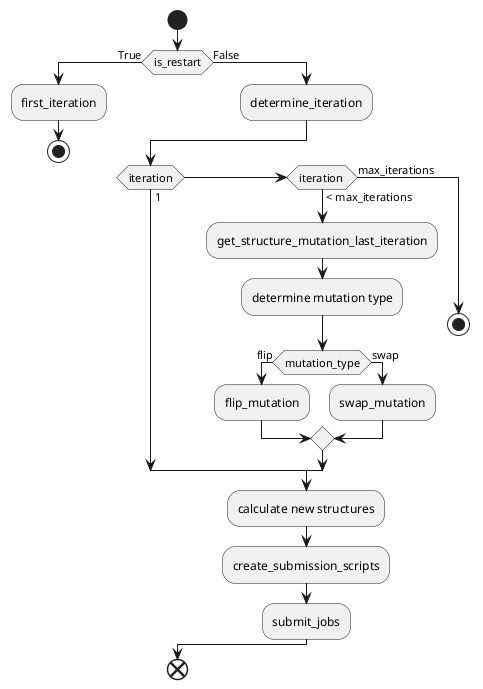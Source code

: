 @startuml
start
if (is_restart) then (True)
    :first_iteration;
    stop
else (False)
    :determine_iteration;
    if (iteration) then (1)
        
    elseif (iteration ) then  (< max_iterations)
        :get_structure_mutation_last_iteration;
        :determine mutation type;
        if (mutation_type) then (flip)
            :flip_mutation;
        else (swap)
            :swap_mutation;
        endif 
    else (max_iterations)
        stop
    endif
    :calculate new structures;
    :create_submission_scripts;
    :submit_jobs;
endif

end
@enduml

@startuml
   start
   :determine_mutatation_type;
   :get_probabilities;
   :assign mutation type;
   end
@enduml